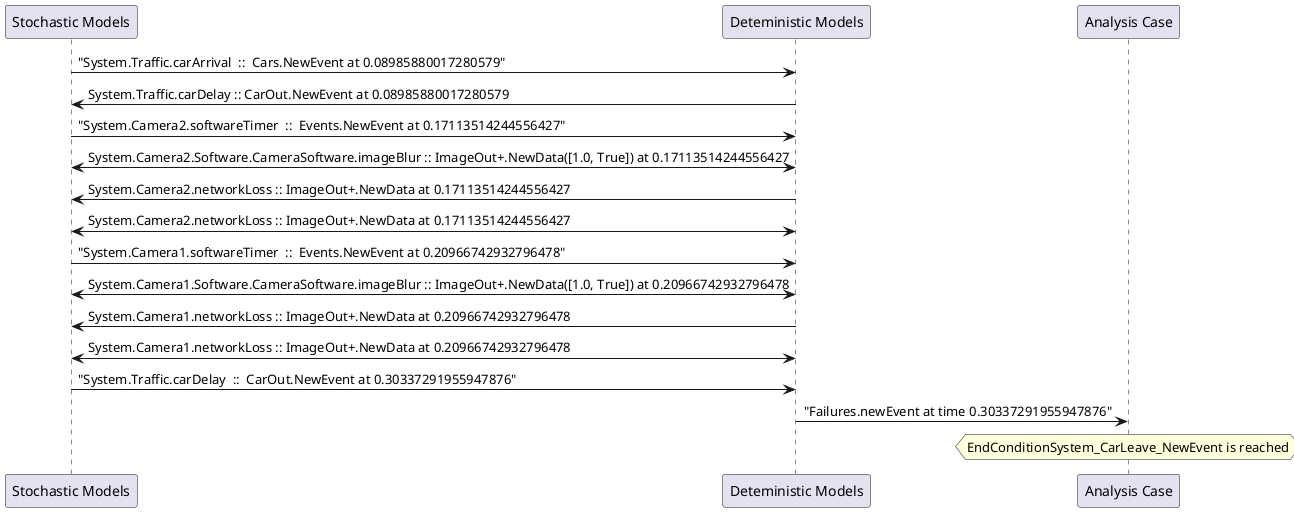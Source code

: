 
	@startuml
	participant "Stochastic Models" as stochmodel
	participant "Deteministic Models" as detmodel
	participant "Analysis Case" as analysis
	{29953_stop} stochmodel -> detmodel : "System.Traffic.carArrival  ::  Cars.NewEvent at 0.08985880017280579"
{29958_start} detmodel -> stochmodel : System.Traffic.carDelay :: CarOut.NewEvent at 0.08985880017280579
{29938_stop} stochmodel -> detmodel : "System.Camera2.softwareTimer  ::  Events.NewEvent at 0.17113514244556427"
detmodel <-> stochmodel : System.Camera2.Software.CameraSoftware.imageBlur :: ImageOut+.NewData([1.0, True]) at 0.17113514244556427
detmodel -> stochmodel : System.Camera2.networkLoss :: ImageOut+.NewData at 0.17113514244556427
detmodel <-> stochmodel : System.Camera2.networkLoss :: ImageOut+.NewData at 0.17113514244556427
{29922_stop} stochmodel -> detmodel : "System.Camera1.softwareTimer  ::  Events.NewEvent at 0.20966742932796478"
detmodel <-> stochmodel : System.Camera1.Software.CameraSoftware.imageBlur :: ImageOut+.NewData([1.0, True]) at 0.20966742932796478
detmodel -> stochmodel : System.Camera1.networkLoss :: ImageOut+.NewData at 0.20966742932796478
detmodel <-> stochmodel : System.Camera1.networkLoss :: ImageOut+.NewData at 0.20966742932796478
{29958_stop} stochmodel -> detmodel : "System.Traffic.carDelay  ::  CarOut.NewEvent at 0.30337291955947876"
{29958_start} <-> {29958_stop} : delay
detmodel -> analysis : "Failures.newEvent at time 0.30337291955947876"
hnote over analysis 
EndConditionSystem_CarLeave_NewEvent is reached
endnote
@enduml